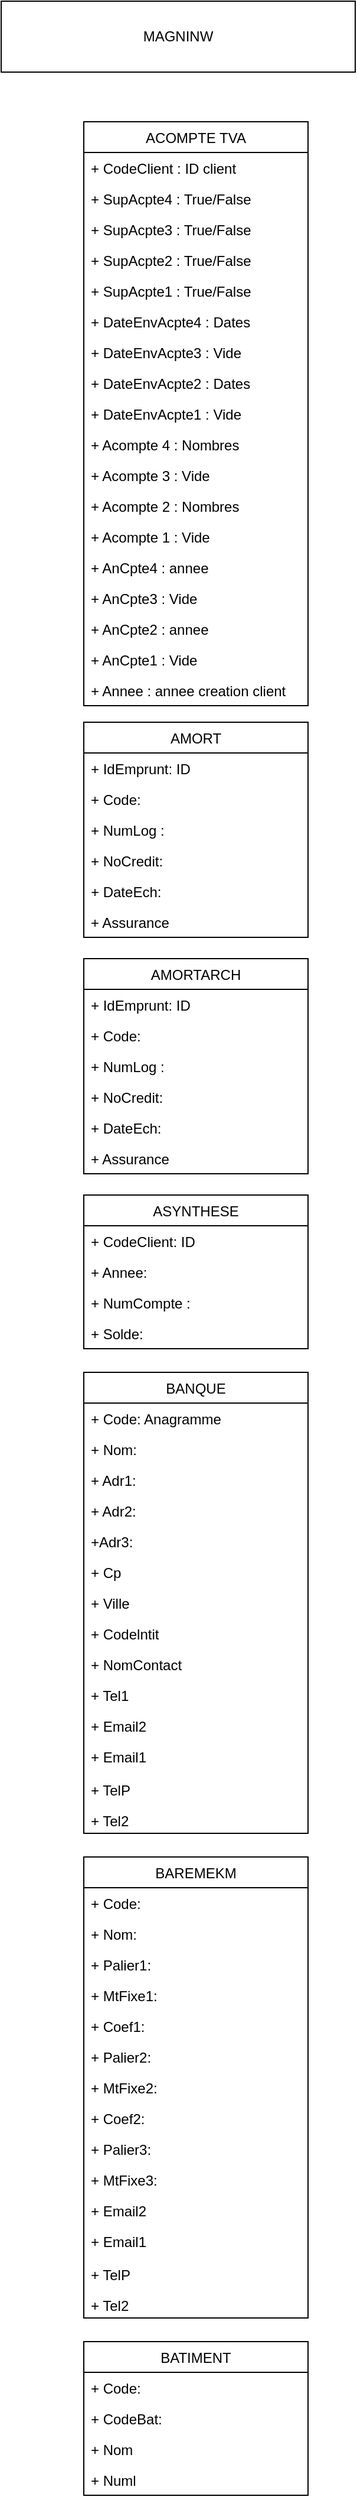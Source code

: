 <mxfile version="20.3.1" type="github">
  <diagram id="3qHubc0wjTZenIX5LK5l" name="Page-1">
    <mxGraphModel dx="981" dy="528" grid="1" gridSize="10" guides="1" tooltips="1" connect="1" arrows="1" fold="1" page="1" pageScale="1" pageWidth="827" pageHeight="1169" math="0" shadow="0">
      <root>
        <mxCell id="0" />
        <mxCell id="1" parent="0" />
        <mxCell id="R8AVrl1EZDuuJevXmf56-5" value="ACOMPTE TVA" style="swimlane;fontStyle=0;childLayout=stackLayout;horizontal=1;startSize=26;fillColor=none;horizontalStack=0;resizeParent=1;resizeParentMax=0;resizeLast=0;collapsible=1;marginBottom=0;" parent="1" vertex="1">
          <mxGeometry x="220" y="292" width="190" height="494" as="geometry" />
        </mxCell>
        <mxCell id="c7Vak8kf5rXgcjIprN_7-10" value="+ CodeClient : ID client" style="text;strokeColor=none;fillColor=none;align=left;verticalAlign=top;spacingLeft=4;spacingRight=4;overflow=hidden;rotatable=0;points=[[0,0.5],[1,0.5]];portConstraint=eastwest;" vertex="1" parent="R8AVrl1EZDuuJevXmf56-5">
          <mxGeometry y="26" width="190" height="26" as="geometry" />
        </mxCell>
        <mxCell id="c7Vak8kf5rXgcjIprN_7-9" value="+ SupAcpte4 : True/False" style="text;strokeColor=none;fillColor=none;align=left;verticalAlign=top;spacingLeft=4;spacingRight=4;overflow=hidden;rotatable=0;points=[[0,0.5],[1,0.5]];portConstraint=eastwest;" vertex="1" parent="R8AVrl1EZDuuJevXmf56-5">
          <mxGeometry y="52" width="190" height="26" as="geometry" />
        </mxCell>
        <mxCell id="c7Vak8kf5rXgcjIprN_7-8" value="+ SupAcpte3 : True/False" style="text;strokeColor=none;fillColor=none;align=left;verticalAlign=top;spacingLeft=4;spacingRight=4;overflow=hidden;rotatable=0;points=[[0,0.5],[1,0.5]];portConstraint=eastwest;" vertex="1" parent="R8AVrl1EZDuuJevXmf56-5">
          <mxGeometry y="78" width="190" height="26" as="geometry" />
        </mxCell>
        <mxCell id="c7Vak8kf5rXgcjIprN_7-7" value="+ SupAcpte2 : True/False" style="text;strokeColor=none;fillColor=none;align=left;verticalAlign=top;spacingLeft=4;spacingRight=4;overflow=hidden;rotatable=0;points=[[0,0.5],[1,0.5]];portConstraint=eastwest;" vertex="1" parent="R8AVrl1EZDuuJevXmf56-5">
          <mxGeometry y="104" width="190" height="26" as="geometry" />
        </mxCell>
        <mxCell id="c7Vak8kf5rXgcjIprN_7-2" value="+ SupAcpte1 : True/False" style="text;strokeColor=none;fillColor=none;align=left;verticalAlign=top;spacingLeft=4;spacingRight=4;overflow=hidden;rotatable=0;points=[[0,0.5],[1,0.5]];portConstraint=eastwest;" vertex="1" parent="R8AVrl1EZDuuJevXmf56-5">
          <mxGeometry y="130" width="190" height="26" as="geometry" />
        </mxCell>
        <mxCell id="c7Vak8kf5rXgcjIprN_7-6" value="+ DateEnvAcpte4 : Dates&#xa;" style="text;strokeColor=none;fillColor=none;align=left;verticalAlign=top;spacingLeft=4;spacingRight=4;overflow=hidden;rotatable=0;points=[[0,0.5],[1,0.5]];portConstraint=eastwest;" vertex="1" parent="R8AVrl1EZDuuJevXmf56-5">
          <mxGeometry y="156" width="190" height="26" as="geometry" />
        </mxCell>
        <mxCell id="c7Vak8kf5rXgcjIprN_7-5" value="+ DateEnvAcpte3 : Vide&#xa;" style="text;strokeColor=none;fillColor=none;align=left;verticalAlign=top;spacingLeft=4;spacingRight=4;overflow=hidden;rotatable=0;points=[[0,0.5],[1,0.5]];portConstraint=eastwest;" vertex="1" parent="R8AVrl1EZDuuJevXmf56-5">
          <mxGeometry y="182" width="190" height="26" as="geometry" />
        </mxCell>
        <mxCell id="c7Vak8kf5rXgcjIprN_7-4" value="+ DateEnvAcpte2 : Dates&#xa;" style="text;strokeColor=none;fillColor=none;align=left;verticalAlign=top;spacingLeft=4;spacingRight=4;overflow=hidden;rotatable=0;points=[[0,0.5],[1,0.5]];portConstraint=eastwest;" vertex="1" parent="R8AVrl1EZDuuJevXmf56-5">
          <mxGeometry y="208" width="190" height="26" as="geometry" />
        </mxCell>
        <mxCell id="c7Vak8kf5rXgcjIprN_7-3" value="+ DateEnvAcpte1 : Vide&#xa;" style="text;strokeColor=none;fillColor=none;align=left;verticalAlign=top;spacingLeft=4;spacingRight=4;overflow=hidden;rotatable=0;points=[[0,0.5],[1,0.5]];portConstraint=eastwest;" vertex="1" parent="R8AVrl1EZDuuJevXmf56-5">
          <mxGeometry y="234" width="190" height="26" as="geometry" />
        </mxCell>
        <mxCell id="c7Vak8kf5rXgcjIprN_7-1" value="+ Acompte 4 : Nombres&#xa;" style="text;strokeColor=none;fillColor=none;align=left;verticalAlign=top;spacingLeft=4;spacingRight=4;overflow=hidden;rotatable=0;points=[[0,0.5],[1,0.5]];portConstraint=eastwest;" vertex="1" parent="R8AVrl1EZDuuJevXmf56-5">
          <mxGeometry y="260" width="190" height="26" as="geometry" />
        </mxCell>
        <mxCell id="R8AVrl1EZDuuJevXmf56-8" value="+ Acompte 3 : Vide&#xa;" style="text;strokeColor=none;fillColor=none;align=left;verticalAlign=top;spacingLeft=4;spacingRight=4;overflow=hidden;rotatable=0;points=[[0,0.5],[1,0.5]];portConstraint=eastwest;" parent="R8AVrl1EZDuuJevXmf56-5" vertex="1">
          <mxGeometry y="286" width="190" height="26" as="geometry" />
        </mxCell>
        <mxCell id="R8AVrl1EZDuuJevXmf56-7" value="+ Acompte 2 : Nombres" style="text;strokeColor=none;fillColor=none;align=left;verticalAlign=top;spacingLeft=4;spacingRight=4;overflow=hidden;rotatable=0;points=[[0,0.5],[1,0.5]];portConstraint=eastwest;" parent="R8AVrl1EZDuuJevXmf56-5" vertex="1">
          <mxGeometry y="312" width="190" height="26" as="geometry" />
        </mxCell>
        <mxCell id="R8AVrl1EZDuuJevXmf56-6" value="+ Acompte 1 : Vide   &#xa;" style="text;strokeColor=none;fillColor=none;align=left;verticalAlign=top;spacingLeft=4;spacingRight=4;overflow=hidden;rotatable=0;points=[[0,0.5],[1,0.5]];portConstraint=eastwest;" parent="R8AVrl1EZDuuJevXmf56-5" vertex="1">
          <mxGeometry y="338" width="190" height="26" as="geometry" />
        </mxCell>
        <mxCell id="c7Vak8kf5rXgcjIprN_7-15" value="+ AnCpte4 : annee" style="text;strokeColor=none;fillColor=none;align=left;verticalAlign=top;spacingLeft=4;spacingRight=4;overflow=hidden;rotatable=0;points=[[0,0.5],[1,0.5]];portConstraint=eastwest;" vertex="1" parent="R8AVrl1EZDuuJevXmf56-5">
          <mxGeometry y="364" width="190" height="26" as="geometry" />
        </mxCell>
        <mxCell id="c7Vak8kf5rXgcjIprN_7-14" value="+ AnCpte3 : Vide" style="text;strokeColor=none;fillColor=none;align=left;verticalAlign=top;spacingLeft=4;spacingRight=4;overflow=hidden;rotatable=0;points=[[0,0.5],[1,0.5]];portConstraint=eastwest;" vertex="1" parent="R8AVrl1EZDuuJevXmf56-5">
          <mxGeometry y="390" width="190" height="26" as="geometry" />
        </mxCell>
        <mxCell id="c7Vak8kf5rXgcjIprN_7-13" value="+ AnCpte2 : annee" style="text;strokeColor=none;fillColor=none;align=left;verticalAlign=top;spacingLeft=4;spacingRight=4;overflow=hidden;rotatable=0;points=[[0,0.5],[1,0.5]];portConstraint=eastwest;" vertex="1" parent="R8AVrl1EZDuuJevXmf56-5">
          <mxGeometry y="416" width="190" height="26" as="geometry" />
        </mxCell>
        <mxCell id="c7Vak8kf5rXgcjIprN_7-12" value="+ AnCpte1 : Vide" style="text;strokeColor=none;fillColor=none;align=left;verticalAlign=top;spacingLeft=4;spacingRight=4;overflow=hidden;rotatable=0;points=[[0,0.5],[1,0.5]];portConstraint=eastwest;" vertex="1" parent="R8AVrl1EZDuuJevXmf56-5">
          <mxGeometry y="442" width="190" height="26" as="geometry" />
        </mxCell>
        <mxCell id="c7Vak8kf5rXgcjIprN_7-11" value="+ Annee : annee creation client " style="text;strokeColor=none;fillColor=none;align=left;verticalAlign=top;spacingLeft=4;spacingRight=4;overflow=hidden;rotatable=0;points=[[0,0.5],[1,0.5]];portConstraint=eastwest;" vertex="1" parent="R8AVrl1EZDuuJevXmf56-5">
          <mxGeometry y="468" width="190" height="26" as="geometry" />
        </mxCell>
        <mxCell id="c7Vak8kf5rXgcjIprN_7-16" value="MAGNINW" style="rounded=0;whiteSpace=wrap;html=1;" vertex="1" parent="1">
          <mxGeometry x="150" y="190" width="300" height="60" as="geometry" />
        </mxCell>
        <mxCell id="c7Vak8kf5rXgcjIprN_7-17" value="AMORT" style="swimlane;fontStyle=0;childLayout=stackLayout;horizontal=1;startSize=26;fillColor=none;horizontalStack=0;resizeParent=1;resizeParentMax=0;resizeLast=0;collapsible=1;marginBottom=0;" vertex="1" parent="1">
          <mxGeometry x="220" y="800" width="190" height="182" as="geometry" />
        </mxCell>
        <mxCell id="c7Vak8kf5rXgcjIprN_7-18" value="+ IdEmprunt: ID" style="text;strokeColor=none;fillColor=none;align=left;verticalAlign=top;spacingLeft=4;spacingRight=4;overflow=hidden;rotatable=0;points=[[0,0.5],[1,0.5]];portConstraint=eastwest;" vertex="1" parent="c7Vak8kf5rXgcjIprN_7-17">
          <mxGeometry y="26" width="190" height="26" as="geometry" />
        </mxCell>
        <mxCell id="c7Vak8kf5rXgcjIprN_7-19" value="+ Code: " style="text;strokeColor=none;fillColor=none;align=left;verticalAlign=top;spacingLeft=4;spacingRight=4;overflow=hidden;rotatable=0;points=[[0,0.5],[1,0.5]];portConstraint=eastwest;" vertex="1" parent="c7Vak8kf5rXgcjIprN_7-17">
          <mxGeometry y="52" width="190" height="26" as="geometry" />
        </mxCell>
        <mxCell id="c7Vak8kf5rXgcjIprN_7-20" value="+ NumLog : " style="text;strokeColor=none;fillColor=none;align=left;verticalAlign=top;spacingLeft=4;spacingRight=4;overflow=hidden;rotatable=0;points=[[0,0.5],[1,0.5]];portConstraint=eastwest;" vertex="1" parent="c7Vak8kf5rXgcjIprN_7-17">
          <mxGeometry y="78" width="190" height="26" as="geometry" />
        </mxCell>
        <mxCell id="c7Vak8kf5rXgcjIprN_7-21" value="+ NoCredit:" style="text;strokeColor=none;fillColor=none;align=left;verticalAlign=top;spacingLeft=4;spacingRight=4;overflow=hidden;rotatable=0;points=[[0,0.5],[1,0.5]];portConstraint=eastwest;" vertex="1" parent="c7Vak8kf5rXgcjIprN_7-17">
          <mxGeometry y="104" width="190" height="26" as="geometry" />
        </mxCell>
        <mxCell id="c7Vak8kf5rXgcjIprN_7-22" value="+ DateEch:" style="text;strokeColor=none;fillColor=none;align=left;verticalAlign=top;spacingLeft=4;spacingRight=4;overflow=hidden;rotatable=0;points=[[0,0.5],[1,0.5]];portConstraint=eastwest;" vertex="1" parent="c7Vak8kf5rXgcjIprN_7-17">
          <mxGeometry y="130" width="190" height="26" as="geometry" />
        </mxCell>
        <mxCell id="c7Vak8kf5rXgcjIprN_7-23" value="+ Assurance" style="text;strokeColor=none;fillColor=none;align=left;verticalAlign=top;spacingLeft=4;spacingRight=4;overflow=hidden;rotatable=0;points=[[0,0.5],[1,0.5]];portConstraint=eastwest;" vertex="1" parent="c7Vak8kf5rXgcjIprN_7-17">
          <mxGeometry y="156" width="190" height="26" as="geometry" />
        </mxCell>
        <mxCell id="c7Vak8kf5rXgcjIprN_7-36" value="AMORTARCH" style="swimlane;fontStyle=0;childLayout=stackLayout;horizontal=1;startSize=26;fillColor=none;horizontalStack=0;resizeParent=1;resizeParentMax=0;resizeLast=0;collapsible=1;marginBottom=0;" vertex="1" parent="1">
          <mxGeometry x="220" y="1000" width="190" height="182" as="geometry" />
        </mxCell>
        <mxCell id="c7Vak8kf5rXgcjIprN_7-37" value="+ IdEmprunt: ID" style="text;strokeColor=none;fillColor=none;align=left;verticalAlign=top;spacingLeft=4;spacingRight=4;overflow=hidden;rotatable=0;points=[[0,0.5],[1,0.5]];portConstraint=eastwest;" vertex="1" parent="c7Vak8kf5rXgcjIprN_7-36">
          <mxGeometry y="26" width="190" height="26" as="geometry" />
        </mxCell>
        <mxCell id="c7Vak8kf5rXgcjIprN_7-38" value="+ Code: " style="text;strokeColor=none;fillColor=none;align=left;verticalAlign=top;spacingLeft=4;spacingRight=4;overflow=hidden;rotatable=0;points=[[0,0.5],[1,0.5]];portConstraint=eastwest;" vertex="1" parent="c7Vak8kf5rXgcjIprN_7-36">
          <mxGeometry y="52" width="190" height="26" as="geometry" />
        </mxCell>
        <mxCell id="c7Vak8kf5rXgcjIprN_7-39" value="+ NumLog : " style="text;strokeColor=none;fillColor=none;align=left;verticalAlign=top;spacingLeft=4;spacingRight=4;overflow=hidden;rotatable=0;points=[[0,0.5],[1,0.5]];portConstraint=eastwest;" vertex="1" parent="c7Vak8kf5rXgcjIprN_7-36">
          <mxGeometry y="78" width="190" height="26" as="geometry" />
        </mxCell>
        <mxCell id="c7Vak8kf5rXgcjIprN_7-40" value="+ NoCredit:" style="text;strokeColor=none;fillColor=none;align=left;verticalAlign=top;spacingLeft=4;spacingRight=4;overflow=hidden;rotatable=0;points=[[0,0.5],[1,0.5]];portConstraint=eastwest;" vertex="1" parent="c7Vak8kf5rXgcjIprN_7-36">
          <mxGeometry y="104" width="190" height="26" as="geometry" />
        </mxCell>
        <mxCell id="c7Vak8kf5rXgcjIprN_7-41" value="+ DateEch:" style="text;strokeColor=none;fillColor=none;align=left;verticalAlign=top;spacingLeft=4;spacingRight=4;overflow=hidden;rotatable=0;points=[[0,0.5],[1,0.5]];portConstraint=eastwest;" vertex="1" parent="c7Vak8kf5rXgcjIprN_7-36">
          <mxGeometry y="130" width="190" height="26" as="geometry" />
        </mxCell>
        <mxCell id="c7Vak8kf5rXgcjIprN_7-42" value="+ Assurance" style="text;strokeColor=none;fillColor=none;align=left;verticalAlign=top;spacingLeft=4;spacingRight=4;overflow=hidden;rotatable=0;points=[[0,0.5],[1,0.5]];portConstraint=eastwest;" vertex="1" parent="c7Vak8kf5rXgcjIprN_7-36">
          <mxGeometry y="156" width="190" height="26" as="geometry" />
        </mxCell>
        <mxCell id="c7Vak8kf5rXgcjIprN_7-43" value="ASYNTHESE" style="swimlane;fontStyle=0;childLayout=stackLayout;horizontal=1;startSize=26;fillColor=none;horizontalStack=0;resizeParent=1;resizeParentMax=0;resizeLast=0;collapsible=1;marginBottom=0;" vertex="1" parent="1">
          <mxGeometry x="220" y="1200" width="190" height="130" as="geometry" />
        </mxCell>
        <mxCell id="c7Vak8kf5rXgcjIprN_7-44" value="+ CodeClient: ID" style="text;strokeColor=none;fillColor=none;align=left;verticalAlign=top;spacingLeft=4;spacingRight=4;overflow=hidden;rotatable=0;points=[[0,0.5],[1,0.5]];portConstraint=eastwest;" vertex="1" parent="c7Vak8kf5rXgcjIprN_7-43">
          <mxGeometry y="26" width="190" height="26" as="geometry" />
        </mxCell>
        <mxCell id="c7Vak8kf5rXgcjIprN_7-45" value="+ Annee: " style="text;strokeColor=none;fillColor=none;align=left;verticalAlign=top;spacingLeft=4;spacingRight=4;overflow=hidden;rotatable=0;points=[[0,0.5],[1,0.5]];portConstraint=eastwest;" vertex="1" parent="c7Vak8kf5rXgcjIprN_7-43">
          <mxGeometry y="52" width="190" height="26" as="geometry" />
        </mxCell>
        <mxCell id="c7Vak8kf5rXgcjIprN_7-46" value="+ NumCompte : " style="text;strokeColor=none;fillColor=none;align=left;verticalAlign=top;spacingLeft=4;spacingRight=4;overflow=hidden;rotatable=0;points=[[0,0.5],[1,0.5]];portConstraint=eastwest;" vertex="1" parent="c7Vak8kf5rXgcjIprN_7-43">
          <mxGeometry y="78" width="190" height="26" as="geometry" />
        </mxCell>
        <mxCell id="c7Vak8kf5rXgcjIprN_7-47" value="+ Solde:" style="text;strokeColor=none;fillColor=none;align=left;verticalAlign=top;spacingLeft=4;spacingRight=4;overflow=hidden;rotatable=0;points=[[0,0.5],[1,0.5]];portConstraint=eastwest;" vertex="1" parent="c7Vak8kf5rXgcjIprN_7-43">
          <mxGeometry y="104" width="190" height="26" as="geometry" />
        </mxCell>
        <mxCell id="c7Vak8kf5rXgcjIprN_7-50" value="BANQUE" style="swimlane;fontStyle=0;childLayout=stackLayout;horizontal=1;startSize=26;fillColor=none;horizontalStack=0;resizeParent=1;resizeParentMax=0;resizeLast=0;collapsible=1;marginBottom=0;" vertex="1" parent="1">
          <mxGeometry x="220" y="1350" width="190" height="390" as="geometry" />
        </mxCell>
        <mxCell id="c7Vak8kf5rXgcjIprN_7-51" value="+ Code: Anagramme" style="text;strokeColor=none;fillColor=none;align=left;verticalAlign=top;spacingLeft=4;spacingRight=4;overflow=hidden;rotatable=0;points=[[0,0.5],[1,0.5]];portConstraint=eastwest;" vertex="1" parent="c7Vak8kf5rXgcjIprN_7-50">
          <mxGeometry y="26" width="190" height="26" as="geometry" />
        </mxCell>
        <mxCell id="c7Vak8kf5rXgcjIprN_7-52" value="+ Nom: " style="text;strokeColor=none;fillColor=none;align=left;verticalAlign=top;spacingLeft=4;spacingRight=4;overflow=hidden;rotatable=0;points=[[0,0.5],[1,0.5]];portConstraint=eastwest;" vertex="1" parent="c7Vak8kf5rXgcjIprN_7-50">
          <mxGeometry y="52" width="190" height="26" as="geometry" />
        </mxCell>
        <mxCell id="c7Vak8kf5rXgcjIprN_7-53" value="+ Adr1: " style="text;strokeColor=none;fillColor=none;align=left;verticalAlign=top;spacingLeft=4;spacingRight=4;overflow=hidden;rotatable=0;points=[[0,0.5],[1,0.5]];portConstraint=eastwest;" vertex="1" parent="c7Vak8kf5rXgcjIprN_7-50">
          <mxGeometry y="78" width="190" height="26" as="geometry" />
        </mxCell>
        <mxCell id="c7Vak8kf5rXgcjIprN_7-54" value="+ Adr2:" style="text;strokeColor=none;fillColor=none;align=left;verticalAlign=top;spacingLeft=4;spacingRight=4;overflow=hidden;rotatable=0;points=[[0,0.5],[1,0.5]];portConstraint=eastwest;" vertex="1" parent="c7Vak8kf5rXgcjIprN_7-50">
          <mxGeometry y="104" width="190" height="26" as="geometry" />
        </mxCell>
        <mxCell id="c7Vak8kf5rXgcjIprN_7-55" value="+Adr3:" style="text;strokeColor=none;fillColor=none;align=left;verticalAlign=top;spacingLeft=4;spacingRight=4;overflow=hidden;rotatable=0;points=[[0,0.5],[1,0.5]];portConstraint=eastwest;" vertex="1" parent="c7Vak8kf5rXgcjIprN_7-50">
          <mxGeometry y="130" width="190" height="26" as="geometry" />
        </mxCell>
        <mxCell id="c7Vak8kf5rXgcjIprN_7-56" value="+ Cp" style="text;strokeColor=none;fillColor=none;align=left;verticalAlign=top;spacingLeft=4;spacingRight=4;overflow=hidden;rotatable=0;points=[[0,0.5],[1,0.5]];portConstraint=eastwest;" vertex="1" parent="c7Vak8kf5rXgcjIprN_7-50">
          <mxGeometry y="156" width="190" height="26" as="geometry" />
        </mxCell>
        <mxCell id="c7Vak8kf5rXgcjIprN_7-57" value="+ Ville" style="text;strokeColor=none;fillColor=none;align=left;verticalAlign=top;spacingLeft=4;spacingRight=4;overflow=hidden;rotatable=0;points=[[0,0.5],[1,0.5]];portConstraint=eastwest;" vertex="1" parent="c7Vak8kf5rXgcjIprN_7-50">
          <mxGeometry y="182" width="190" height="26" as="geometry" />
        </mxCell>
        <mxCell id="c7Vak8kf5rXgcjIprN_7-58" value="+ Codelntit" style="text;strokeColor=none;fillColor=none;align=left;verticalAlign=top;spacingLeft=4;spacingRight=4;overflow=hidden;rotatable=0;points=[[0,0.5],[1,0.5]];portConstraint=eastwest;" vertex="1" parent="c7Vak8kf5rXgcjIprN_7-50">
          <mxGeometry y="208" width="190" height="26" as="geometry" />
        </mxCell>
        <mxCell id="c7Vak8kf5rXgcjIprN_7-59" value="+ NomContact" style="text;strokeColor=none;fillColor=none;align=left;verticalAlign=top;spacingLeft=4;spacingRight=4;overflow=hidden;rotatable=0;points=[[0,0.5],[1,0.5]];portConstraint=eastwest;" vertex="1" parent="c7Vak8kf5rXgcjIprN_7-50">
          <mxGeometry y="234" width="190" height="26" as="geometry" />
        </mxCell>
        <mxCell id="c7Vak8kf5rXgcjIprN_7-60" value="+ Tel1" style="text;strokeColor=none;fillColor=none;align=left;verticalAlign=top;spacingLeft=4;spacingRight=4;overflow=hidden;rotatable=0;points=[[0,0.5],[1,0.5]];portConstraint=eastwest;" vertex="1" parent="c7Vak8kf5rXgcjIprN_7-50">
          <mxGeometry y="260" width="190" height="26" as="geometry" />
        </mxCell>
        <mxCell id="c7Vak8kf5rXgcjIprN_7-64" value="+ Email2" style="text;strokeColor=none;fillColor=none;align=left;verticalAlign=top;spacingLeft=4;spacingRight=4;overflow=hidden;rotatable=0;points=[[0,0.5],[1,0.5]];portConstraint=eastwest;" vertex="1" parent="c7Vak8kf5rXgcjIprN_7-50">
          <mxGeometry y="286" width="190" height="26" as="geometry" />
        </mxCell>
        <mxCell id="c7Vak8kf5rXgcjIprN_7-63" value="+ Email1" style="text;strokeColor=none;fillColor=none;align=left;verticalAlign=top;spacingLeft=4;spacingRight=4;overflow=hidden;rotatable=0;points=[[0,0.5],[1,0.5]];portConstraint=eastwest;" vertex="1" parent="c7Vak8kf5rXgcjIprN_7-50">
          <mxGeometry y="312" width="190" height="28" as="geometry" />
        </mxCell>
        <mxCell id="c7Vak8kf5rXgcjIprN_7-62" value="+ TelP" style="text;strokeColor=none;fillColor=none;align=left;verticalAlign=top;spacingLeft=4;spacingRight=4;overflow=hidden;rotatable=0;points=[[0,0.5],[1,0.5]];portConstraint=eastwest;" vertex="1" parent="c7Vak8kf5rXgcjIprN_7-50">
          <mxGeometry y="340" width="190" height="26" as="geometry" />
        </mxCell>
        <mxCell id="c7Vak8kf5rXgcjIprN_7-61" value="+ Tel2" style="text;strokeColor=none;fillColor=none;align=left;verticalAlign=top;spacingLeft=4;spacingRight=4;overflow=hidden;rotatable=0;points=[[0,0.5],[1,0.5]];portConstraint=eastwest;" vertex="1" parent="c7Vak8kf5rXgcjIprN_7-50">
          <mxGeometry y="366" width="190" height="24" as="geometry" />
        </mxCell>
        <mxCell id="c7Vak8kf5rXgcjIprN_7-65" value="BAREMEKM" style="swimlane;fontStyle=0;childLayout=stackLayout;horizontal=1;startSize=26;fillColor=none;horizontalStack=0;resizeParent=1;resizeParentMax=0;resizeLast=0;collapsible=1;marginBottom=0;" vertex="1" parent="1">
          <mxGeometry x="220" y="1760" width="190" height="390" as="geometry" />
        </mxCell>
        <mxCell id="c7Vak8kf5rXgcjIprN_7-66" value="+ Code: " style="text;strokeColor=none;fillColor=none;align=left;verticalAlign=top;spacingLeft=4;spacingRight=4;overflow=hidden;rotatable=0;points=[[0,0.5],[1,0.5]];portConstraint=eastwest;" vertex="1" parent="c7Vak8kf5rXgcjIprN_7-65">
          <mxGeometry y="26" width="190" height="26" as="geometry" />
        </mxCell>
        <mxCell id="c7Vak8kf5rXgcjIprN_7-67" value="+ Nom: " style="text;strokeColor=none;fillColor=none;align=left;verticalAlign=top;spacingLeft=4;spacingRight=4;overflow=hidden;rotatable=0;points=[[0,0.5],[1,0.5]];portConstraint=eastwest;" vertex="1" parent="c7Vak8kf5rXgcjIprN_7-65">
          <mxGeometry y="52" width="190" height="26" as="geometry" />
        </mxCell>
        <mxCell id="c7Vak8kf5rXgcjIprN_7-68" value="+ Palier1: " style="text;strokeColor=none;fillColor=none;align=left;verticalAlign=top;spacingLeft=4;spacingRight=4;overflow=hidden;rotatable=0;points=[[0,0.5],[1,0.5]];portConstraint=eastwest;" vertex="1" parent="c7Vak8kf5rXgcjIprN_7-65">
          <mxGeometry y="78" width="190" height="26" as="geometry" />
        </mxCell>
        <mxCell id="c7Vak8kf5rXgcjIprN_7-69" value="+ MtFixe1:" style="text;strokeColor=none;fillColor=none;align=left;verticalAlign=top;spacingLeft=4;spacingRight=4;overflow=hidden;rotatable=0;points=[[0,0.5],[1,0.5]];portConstraint=eastwest;" vertex="1" parent="c7Vak8kf5rXgcjIprN_7-65">
          <mxGeometry y="104" width="190" height="26" as="geometry" />
        </mxCell>
        <mxCell id="c7Vak8kf5rXgcjIprN_7-70" value="+ Coef1:" style="text;strokeColor=none;fillColor=none;align=left;verticalAlign=top;spacingLeft=4;spacingRight=4;overflow=hidden;rotatable=0;points=[[0,0.5],[1,0.5]];portConstraint=eastwest;" vertex="1" parent="c7Vak8kf5rXgcjIprN_7-65">
          <mxGeometry y="130" width="190" height="26" as="geometry" />
        </mxCell>
        <mxCell id="c7Vak8kf5rXgcjIprN_7-71" value="+ Palier2: " style="text;strokeColor=none;fillColor=none;align=left;verticalAlign=top;spacingLeft=4;spacingRight=4;overflow=hidden;rotatable=0;points=[[0,0.5],[1,0.5]];portConstraint=eastwest;" vertex="1" parent="c7Vak8kf5rXgcjIprN_7-65">
          <mxGeometry y="156" width="190" height="26" as="geometry" />
        </mxCell>
        <mxCell id="c7Vak8kf5rXgcjIprN_7-72" value="+ MtFixe2:" style="text;strokeColor=none;fillColor=none;align=left;verticalAlign=top;spacingLeft=4;spacingRight=4;overflow=hidden;rotatable=0;points=[[0,0.5],[1,0.5]];portConstraint=eastwest;" vertex="1" parent="c7Vak8kf5rXgcjIprN_7-65">
          <mxGeometry y="182" width="190" height="26" as="geometry" />
        </mxCell>
        <mxCell id="c7Vak8kf5rXgcjIprN_7-73" value="+ Coef2:" style="text;strokeColor=none;fillColor=none;align=left;verticalAlign=top;spacingLeft=4;spacingRight=4;overflow=hidden;rotatable=0;points=[[0,0.5],[1,0.5]];portConstraint=eastwest;" vertex="1" parent="c7Vak8kf5rXgcjIprN_7-65">
          <mxGeometry y="208" width="190" height="26" as="geometry" />
        </mxCell>
        <mxCell id="c7Vak8kf5rXgcjIprN_7-74" value="+ Palier3: " style="text;strokeColor=none;fillColor=none;align=left;verticalAlign=top;spacingLeft=4;spacingRight=4;overflow=hidden;rotatable=0;points=[[0,0.5],[1,0.5]];portConstraint=eastwest;" vertex="1" parent="c7Vak8kf5rXgcjIprN_7-65">
          <mxGeometry y="234" width="190" height="26" as="geometry" />
        </mxCell>
        <mxCell id="c7Vak8kf5rXgcjIprN_7-75" value="+ MtFixe3:" style="text;strokeColor=none;fillColor=none;align=left;verticalAlign=top;spacingLeft=4;spacingRight=4;overflow=hidden;rotatable=0;points=[[0,0.5],[1,0.5]];portConstraint=eastwest;" vertex="1" parent="c7Vak8kf5rXgcjIprN_7-65">
          <mxGeometry y="260" width="190" height="26" as="geometry" />
        </mxCell>
        <mxCell id="c7Vak8kf5rXgcjIprN_7-76" value="+ Email2" style="text;strokeColor=none;fillColor=none;align=left;verticalAlign=top;spacingLeft=4;spacingRight=4;overflow=hidden;rotatable=0;points=[[0,0.5],[1,0.5]];portConstraint=eastwest;" vertex="1" parent="c7Vak8kf5rXgcjIprN_7-65">
          <mxGeometry y="286" width="190" height="26" as="geometry" />
        </mxCell>
        <mxCell id="c7Vak8kf5rXgcjIprN_7-77" value="+ Email1" style="text;strokeColor=none;fillColor=none;align=left;verticalAlign=top;spacingLeft=4;spacingRight=4;overflow=hidden;rotatable=0;points=[[0,0.5],[1,0.5]];portConstraint=eastwest;" vertex="1" parent="c7Vak8kf5rXgcjIprN_7-65">
          <mxGeometry y="312" width="190" height="28" as="geometry" />
        </mxCell>
        <mxCell id="c7Vak8kf5rXgcjIprN_7-78" value="+ TelP" style="text;strokeColor=none;fillColor=none;align=left;verticalAlign=top;spacingLeft=4;spacingRight=4;overflow=hidden;rotatable=0;points=[[0,0.5],[1,0.5]];portConstraint=eastwest;" vertex="1" parent="c7Vak8kf5rXgcjIprN_7-65">
          <mxGeometry y="340" width="190" height="26" as="geometry" />
        </mxCell>
        <mxCell id="c7Vak8kf5rXgcjIprN_7-79" value="+ Tel2" style="text;strokeColor=none;fillColor=none;align=left;verticalAlign=top;spacingLeft=4;spacingRight=4;overflow=hidden;rotatable=0;points=[[0,0.5],[1,0.5]];portConstraint=eastwest;" vertex="1" parent="c7Vak8kf5rXgcjIprN_7-65">
          <mxGeometry y="366" width="190" height="24" as="geometry" />
        </mxCell>
        <mxCell id="c7Vak8kf5rXgcjIprN_7-80" value="BATIMENT" style="swimlane;fontStyle=0;childLayout=stackLayout;horizontal=1;startSize=26;fillColor=none;horizontalStack=0;resizeParent=1;resizeParentMax=0;resizeLast=0;collapsible=1;marginBottom=0;" vertex="1" parent="1">
          <mxGeometry x="220" y="2170" width="190" height="130" as="geometry" />
        </mxCell>
        <mxCell id="c7Vak8kf5rXgcjIprN_7-81" value="+ Code: " style="text;strokeColor=none;fillColor=none;align=left;verticalAlign=top;spacingLeft=4;spacingRight=4;overflow=hidden;rotatable=0;points=[[0,0.5],[1,0.5]];portConstraint=eastwest;" vertex="1" parent="c7Vak8kf5rXgcjIprN_7-80">
          <mxGeometry y="26" width="190" height="26" as="geometry" />
        </mxCell>
        <mxCell id="c7Vak8kf5rXgcjIprN_7-82" value="+ CodeBat: " style="text;strokeColor=none;fillColor=none;align=left;verticalAlign=top;spacingLeft=4;spacingRight=4;overflow=hidden;rotatable=0;points=[[0,0.5],[1,0.5]];portConstraint=eastwest;" vertex="1" parent="c7Vak8kf5rXgcjIprN_7-80">
          <mxGeometry y="52" width="190" height="26" as="geometry" />
        </mxCell>
        <mxCell id="c7Vak8kf5rXgcjIprN_7-83" value="+ Nom" style="text;strokeColor=none;fillColor=none;align=left;verticalAlign=top;spacingLeft=4;spacingRight=4;overflow=hidden;rotatable=0;points=[[0,0.5],[1,0.5]];portConstraint=eastwest;" vertex="1" parent="c7Vak8kf5rXgcjIprN_7-80">
          <mxGeometry y="78" width="190" height="26" as="geometry" />
        </mxCell>
        <mxCell id="c7Vak8kf5rXgcjIprN_7-84" value="+ Numl" style="text;strokeColor=none;fillColor=none;align=left;verticalAlign=top;spacingLeft=4;spacingRight=4;overflow=hidden;rotatable=0;points=[[0,0.5],[1,0.5]];portConstraint=eastwest;" vertex="1" parent="c7Vak8kf5rXgcjIprN_7-80">
          <mxGeometry y="104" width="190" height="26" as="geometry" />
        </mxCell>
      </root>
    </mxGraphModel>
  </diagram>
</mxfile>
